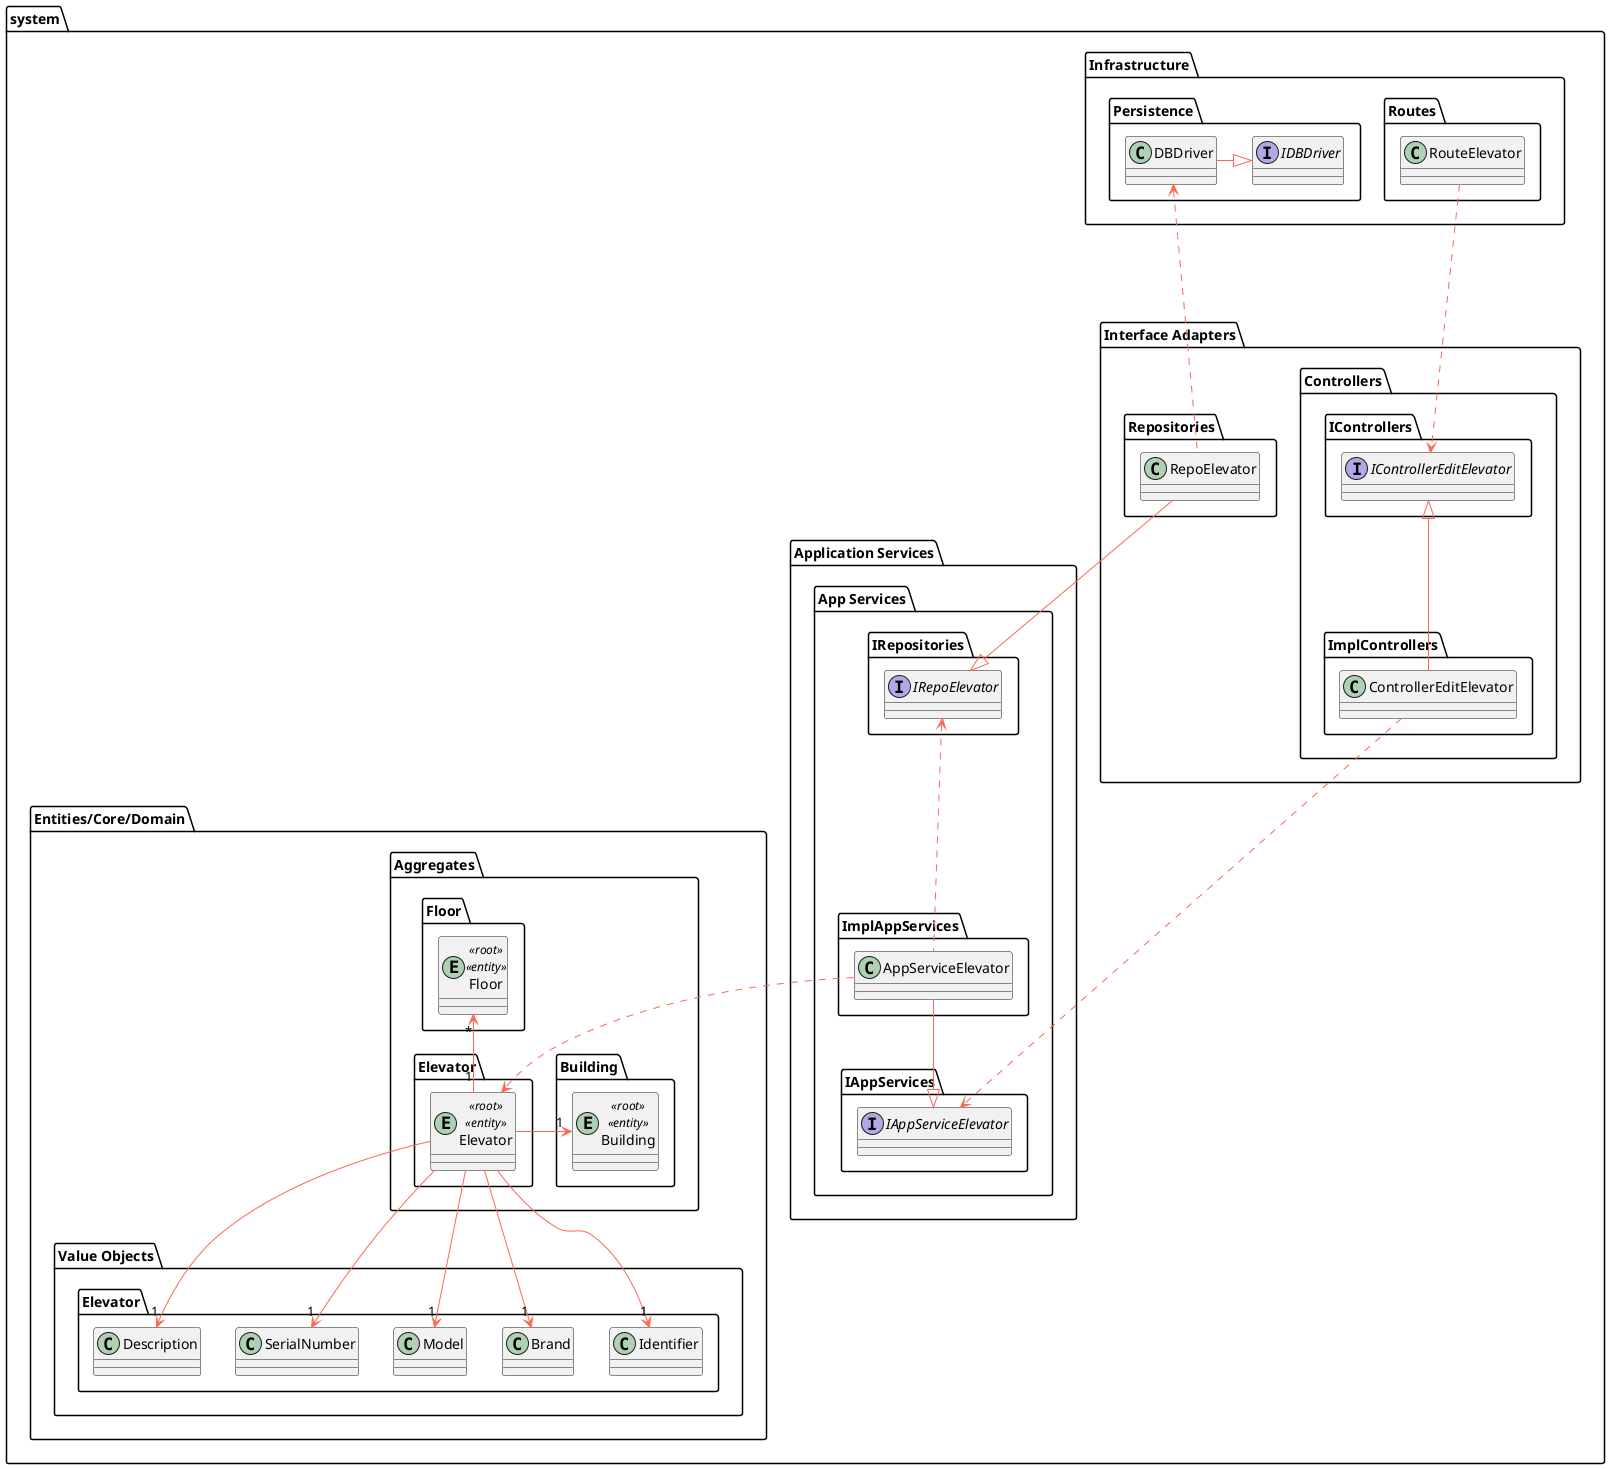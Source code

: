 @startuml

skinparam component {
    FontSize 16
    BackgroundColor<<Apache>> LightCoral
    BorderColor<<Apache>> #FF6655
    FontName Courier
    BorderColor black
    BackgroundColor DeepSkyBlue
    ArrowFontName Impact
    ArrowColor #FF6655
}

package system {
    package "Infrastructure" {
        package "Routes" {
            class RouteElevator
        }

        package "Persistence" {
            interface IDBDriver
            class DBDriver
        }

        DBDriver -right-|> IDBDriver
    }

    package "Interface Adapters" {
        package "Controllers" {
            package "IControllers" {
                interface IControllerEditElevator
            }

            package "ImplControllers" {
                class ControllerEditElevator
            }
            ControllerEditElevator -up-|> IControllerEditElevator
        }

        package "Repositories" {

            class RepoElevator
        }


        RepoElevator .up.> DBDriver

        RouteElevator ....> IControllerEditElevator
    }

    package "Application Services" {
        package "App Services" {
            package "IAppServices" {
                interface IAppServiceElevator
            }

            package "ImplAppServices" {
                class AppServiceElevator
            }

            AppServiceElevator --|> IAppServiceElevator

            package "IRepositories" {

                interface IRepoElevator
            }


            RepoElevator --|> IRepoElevator
        }

        ControllerEditElevator ..> IAppServiceElevator


        AppServiceElevator .up.> IRepoElevator
    }

    package "Entities/Core/Domain" {
        package "Aggregates" {

            package "Elevator" as a_elevator {
                entity Elevator <<root>> <<entity>>
            }

            package "Building" as a_building {
                entity Building <<root>> <<entity>>
            }

            package "Floor" as a_floor {
                entity Floor <<root>> <<entity>>
            }
        }

        package "Value Objects" {
            package "Elevator" as vo_elevator {
                class Identifier
                class Brand
                class Model
                class SerialNumber
                class Description

            }
        }


        Elevator --> "1" Identifier
        Elevator --> "1" Brand
        Elevator --> "1" Model
        Elevator --> "1" SerialNumber
        Elevator --> "1" Description

        Elevator -left-> "1" Building
        Elevator "1" -up-> "*" Floor


        AppServiceElevator ..> Elevator

        'package "Services" {
        '}
    }
}

@enduml

